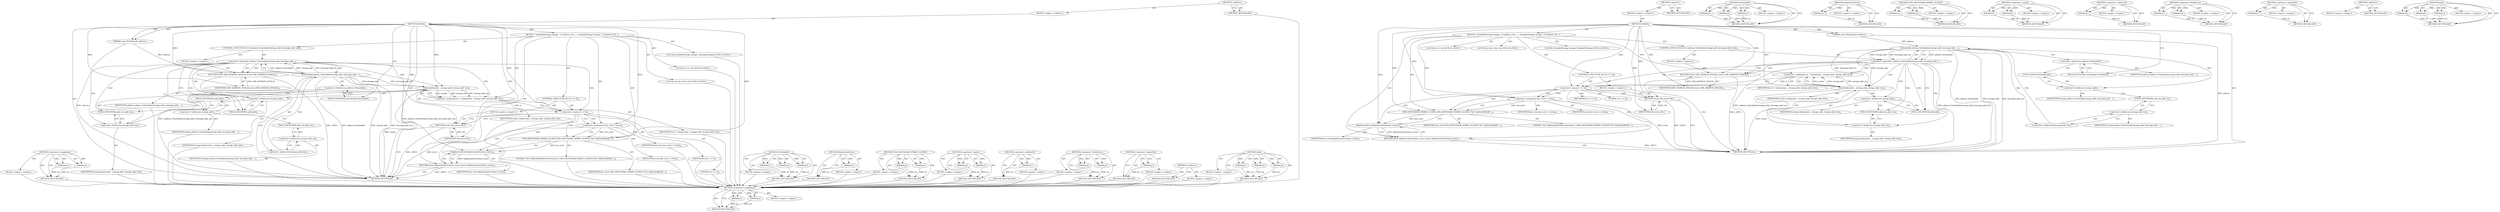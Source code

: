 digraph "bind" {
vulnerable_98 [label=<(METHOD,&lt;operator&gt;.assignment)>];
vulnerable_99 [label=<(PARAM,p1)>];
vulnerable_100 [label=<(PARAM,p2)>];
vulnerable_101 [label=<(BLOCK,&lt;empty&gt;,&lt;empty&gt;)>];
vulnerable_102 [label=<(METHOD_RETURN,ANY)>];
vulnerable_6 [label=<(METHOD,&lt;global&gt;)<SUB>1</SUB>>];
vulnerable_7 [label=<(BLOCK,&lt;empty&gt;,&lt;empty&gt;)<SUB>1</SUB>>];
vulnerable_8 [label=<(METHOD,DoBind)<SUB>1</SUB>>];
vulnerable_9 [label=<(PARAM,const IPEndPoint&amp; address)<SUB>1</SUB>>];
vulnerable_10 [label=<(BLOCK,{
  SockaddrStorage storage;
  if (!address.ToS...,{
  SockaddrStorage storage;
  if (!address.ToS...)<SUB>1</SUB>>];
vulnerable_11 [label="<(LOCAL,SockaddrStorage storage: SockaddrStorage)<SUB>2</SUB>>"];
vulnerable_12 [label=<(CONTROL_STRUCTURE,IF,if (!address.ToSockAddr(storage.addr, &amp;storage.addr_len)))<SUB>3</SUB>>];
vulnerable_13 [label=<(&lt;operator&gt;.logicalNot,!address.ToSockAddr(storage.addr, &amp;storage.addr...)<SUB>3</SUB>>];
vulnerable_14 [label=<(ToSockAddr,address.ToSockAddr(storage.addr, &amp;storage.addr_...)<SUB>3</SUB>>];
vulnerable_15 [label=<(&lt;operator&gt;.fieldAccess,address.ToSockAddr)<SUB>3</SUB>>];
vulnerable_16 [label=<(IDENTIFIER,address,address.ToSockAddr(storage.addr, &amp;storage.addr_...)<SUB>3</SUB>>];
vulnerable_17 [label=<(FIELD_IDENTIFIER,ToSockAddr,ToSockAddr)<SUB>3</SUB>>];
vulnerable_18 [label=<(&lt;operator&gt;.fieldAccess,storage.addr)<SUB>3</SUB>>];
vulnerable_19 [label=<(IDENTIFIER,storage,address.ToSockAddr(storage.addr, &amp;storage.addr_...)<SUB>3</SUB>>];
vulnerable_20 [label=<(FIELD_IDENTIFIER,addr,addr)<SUB>3</SUB>>];
vulnerable_21 [label=<(&lt;operator&gt;.addressOf,&amp;storage.addr_len)<SUB>3</SUB>>];
vulnerable_22 [label=<(&lt;operator&gt;.fieldAccess,storage.addr_len)<SUB>3</SUB>>];
vulnerable_23 [label=<(IDENTIFIER,storage,address.ToSockAddr(storage.addr, &amp;storage.addr_...)<SUB>3</SUB>>];
vulnerable_24 [label=<(FIELD_IDENTIFIER,addr_len,addr_len)<SUB>3</SUB>>];
vulnerable_25 [label=<(BLOCK,&lt;empty&gt;,&lt;empty&gt;)<SUB>4</SUB>>];
vulnerable_26 [label=<(RETURN,return ERR_ADDRESS_INVALID;,return ERR_ADDRESS_INVALID;)<SUB>4</SUB>>];
vulnerable_27 [label=<(IDENTIFIER,ERR_ADDRESS_INVALID,return ERR_ADDRESS_INVALID;)<SUB>4</SUB>>];
vulnerable_28 [label="<(LOCAL,int rv: int)<SUB>5</SUB>>"];
vulnerable_29 [label=<(&lt;operator&gt;.assignment,rv = bind(socket_, storage.addr, storage.addr_len))<SUB>5</SUB>>];
vulnerable_30 [label=<(IDENTIFIER,rv,rv = bind(socket_, storage.addr, storage.addr_len))<SUB>5</SUB>>];
vulnerable_31 [label=<(bind,bind(socket_, storage.addr, storage.addr_len))<SUB>5</SUB>>];
vulnerable_32 [label=<(IDENTIFIER,socket_,bind(socket_, storage.addr, storage.addr_len))<SUB>5</SUB>>];
vulnerable_33 [label=<(&lt;operator&gt;.fieldAccess,storage.addr)<SUB>5</SUB>>];
vulnerable_34 [label=<(IDENTIFIER,storage,bind(socket_, storage.addr, storage.addr_len))<SUB>5</SUB>>];
vulnerable_35 [label=<(FIELD_IDENTIFIER,addr,addr)<SUB>5</SUB>>];
vulnerable_36 [label=<(&lt;operator&gt;.fieldAccess,storage.addr_len)<SUB>5</SUB>>];
vulnerable_37 [label=<(IDENTIFIER,storage,bind(socket_, storage.addr, storage.addr_len))<SUB>5</SUB>>];
vulnerable_38 [label=<(FIELD_IDENTIFIER,addr_len,addr_len)<SUB>5</SUB>>];
vulnerable_39 [label=<(CONTROL_STRUCTURE,IF,if (rv == 0))<SUB>6</SUB>>];
vulnerable_40 [label=<(&lt;operator&gt;.equals,rv == 0)<SUB>6</SUB>>];
vulnerable_41 [label=<(IDENTIFIER,rv,rv == 0)<SUB>6</SUB>>];
vulnerable_42 [label=<(LITERAL,0,rv == 0)<SUB>6</SUB>>];
vulnerable_43 [label=<(BLOCK,&lt;empty&gt;,&lt;empty&gt;)<SUB>7</SUB>>];
vulnerable_44 [label=<(RETURN,return OK;,return OK;)<SUB>7</SUB>>];
vulnerable_45 [label=<(IDENTIFIER,OK,return OK;)<SUB>7</SUB>>];
vulnerable_46 [label="<(LOCAL,int last_error: int)<SUB>8</SUB>>"];
vulnerable_47 [label=<(&lt;operator&gt;.assignment,last_error = errno)<SUB>8</SUB>>];
vulnerable_48 [label=<(IDENTIFIER,last_error,last_error = errno)<SUB>8</SUB>>];
vulnerable_49 [label=<(IDENTIFIER,errno,last_error = errno)<SUB>8</SUB>>];
vulnerable_50 [label=<(UMA_HISTOGRAM_SPARSE_SLOWLY,UMA_HISTOGRAM_SPARSE_SLOWLY(&quot;Net.UdpSocketBindE...)<SUB>9</SUB>>];
vulnerable_51 [label=<(LITERAL,&quot;Net.UdpSocketBindErrorFromPosix&quot;,UMA_HISTOGRAM_SPARSE_SLOWLY(&quot;Net.UdpSocketBindE...)<SUB>9</SUB>>];
vulnerable_52 [label=<(IDENTIFIER,last_error,UMA_HISTOGRAM_SPARSE_SLOWLY(&quot;Net.UdpSocketBindE...)<SUB>9</SUB>>];
vulnerable_53 [label=<(RETURN,return MapSystemError(last_error);,return MapSystemError(last_error);)<SUB>10</SUB>>];
vulnerable_54 [label=<(MapSystemError,MapSystemError(last_error))<SUB>10</SUB>>];
vulnerable_55 [label=<(IDENTIFIER,last_error,MapSystemError(last_error))<SUB>10</SUB>>];
vulnerable_56 [label=<(METHOD_RETURN,int)<SUB>1</SUB>>];
vulnerable_58 [label=<(METHOD_RETURN,ANY)<SUB>1</SUB>>];
vulnerable_83 [label=<(METHOD,ToSockAddr)>];
vulnerable_84 [label=<(PARAM,p1)>];
vulnerable_85 [label=<(PARAM,p2)>];
vulnerable_86 [label=<(PARAM,p3)>];
vulnerable_87 [label=<(BLOCK,&lt;empty&gt;,&lt;empty&gt;)>];
vulnerable_88 [label=<(METHOD_RETURN,ANY)>];
vulnerable_119 [label=<(METHOD,MapSystemError)>];
vulnerable_120 [label=<(PARAM,p1)>];
vulnerable_121 [label=<(BLOCK,&lt;empty&gt;,&lt;empty&gt;)>];
vulnerable_122 [label=<(METHOD_RETURN,ANY)>];
vulnerable_114 [label=<(METHOD,UMA_HISTOGRAM_SPARSE_SLOWLY)>];
vulnerable_115 [label=<(PARAM,p1)>];
vulnerable_116 [label=<(PARAM,p2)>];
vulnerable_117 [label=<(BLOCK,&lt;empty&gt;,&lt;empty&gt;)>];
vulnerable_118 [label=<(METHOD_RETURN,ANY)>];
vulnerable_109 [label=<(METHOD,&lt;operator&gt;.equals)>];
vulnerable_110 [label=<(PARAM,p1)>];
vulnerable_111 [label=<(PARAM,p2)>];
vulnerable_112 [label=<(BLOCK,&lt;empty&gt;,&lt;empty&gt;)>];
vulnerable_113 [label=<(METHOD_RETURN,ANY)>];
vulnerable_94 [label=<(METHOD,&lt;operator&gt;.addressOf)>];
vulnerable_95 [label=<(PARAM,p1)>];
vulnerable_96 [label=<(BLOCK,&lt;empty&gt;,&lt;empty&gt;)>];
vulnerable_97 [label=<(METHOD_RETURN,ANY)>];
vulnerable_89 [label=<(METHOD,&lt;operator&gt;.fieldAccess)>];
vulnerable_90 [label=<(PARAM,p1)>];
vulnerable_91 [label=<(PARAM,p2)>];
vulnerable_92 [label=<(BLOCK,&lt;empty&gt;,&lt;empty&gt;)>];
vulnerable_93 [label=<(METHOD_RETURN,ANY)>];
vulnerable_79 [label=<(METHOD,&lt;operator&gt;.logicalNot)>];
vulnerable_80 [label=<(PARAM,p1)>];
vulnerable_81 [label=<(BLOCK,&lt;empty&gt;,&lt;empty&gt;)>];
vulnerable_82 [label=<(METHOD_RETURN,ANY)>];
vulnerable_73 [label=<(METHOD,&lt;global&gt;)<SUB>1</SUB>>];
vulnerable_74 [label=<(BLOCK,&lt;empty&gt;,&lt;empty&gt;)>];
vulnerable_75 [label=<(METHOD_RETURN,ANY)>];
vulnerable_103 [label=<(METHOD,bind)>];
vulnerable_104 [label=<(PARAM,p1)>];
vulnerable_105 [label=<(PARAM,p2)>];
vulnerable_106 [label=<(PARAM,p3)>];
vulnerable_107 [label=<(BLOCK,&lt;empty&gt;,&lt;empty&gt;)>];
vulnerable_108 [label=<(METHOD_RETURN,ANY)>];
fixed_98 [label=<(METHOD,&lt;operator&gt;.assignment)>];
fixed_99 [label=<(PARAM,p1)>];
fixed_100 [label=<(PARAM,p2)>];
fixed_101 [label=<(BLOCK,&lt;empty&gt;,&lt;empty&gt;)>];
fixed_102 [label=<(METHOD_RETURN,ANY)>];
fixed_6 [label=<(METHOD,&lt;global&gt;)<SUB>1</SUB>>];
fixed_7 [label=<(BLOCK,&lt;empty&gt;,&lt;empty&gt;)<SUB>1</SUB>>];
fixed_8 [label=<(METHOD,DoBind)<SUB>1</SUB>>];
fixed_9 [label=<(PARAM,const IPEndPoint&amp; address)<SUB>1</SUB>>];
fixed_10 [label=<(BLOCK,{
  SockaddrStorage storage;
  if (!address.ToS...,{
  SockaddrStorage storage;
  if (!address.ToS...)<SUB>1</SUB>>];
fixed_11 [label="<(LOCAL,SockaddrStorage storage: SockaddrStorage)<SUB>2</SUB>>"];
fixed_12 [label=<(CONTROL_STRUCTURE,IF,if (!address.ToSockAddr(storage.addr, &amp;storage.addr_len)))<SUB>3</SUB>>];
fixed_13 [label=<(&lt;operator&gt;.logicalNot,!address.ToSockAddr(storage.addr, &amp;storage.addr...)<SUB>3</SUB>>];
fixed_14 [label=<(ToSockAddr,address.ToSockAddr(storage.addr, &amp;storage.addr_...)<SUB>3</SUB>>];
fixed_15 [label=<(&lt;operator&gt;.fieldAccess,address.ToSockAddr)<SUB>3</SUB>>];
fixed_16 [label=<(IDENTIFIER,address,address.ToSockAddr(storage.addr, &amp;storage.addr_...)<SUB>3</SUB>>];
fixed_17 [label=<(FIELD_IDENTIFIER,ToSockAddr,ToSockAddr)<SUB>3</SUB>>];
fixed_18 [label=<(&lt;operator&gt;.fieldAccess,storage.addr)<SUB>3</SUB>>];
fixed_19 [label=<(IDENTIFIER,storage,address.ToSockAddr(storage.addr, &amp;storage.addr_...)<SUB>3</SUB>>];
fixed_20 [label=<(FIELD_IDENTIFIER,addr,addr)<SUB>3</SUB>>];
fixed_21 [label=<(&lt;operator&gt;.addressOf,&amp;storage.addr_len)<SUB>3</SUB>>];
fixed_22 [label=<(&lt;operator&gt;.fieldAccess,storage.addr_len)<SUB>3</SUB>>];
fixed_23 [label=<(IDENTIFIER,storage,address.ToSockAddr(storage.addr, &amp;storage.addr_...)<SUB>3</SUB>>];
fixed_24 [label=<(FIELD_IDENTIFIER,addr_len,addr_len)<SUB>3</SUB>>];
fixed_25 [label=<(BLOCK,&lt;empty&gt;,&lt;empty&gt;)<SUB>4</SUB>>];
fixed_26 [label=<(RETURN,return ERR_ADDRESS_INVALID;,return ERR_ADDRESS_INVALID;)<SUB>4</SUB>>];
fixed_27 [label=<(IDENTIFIER,ERR_ADDRESS_INVALID,return ERR_ADDRESS_INVALID;)<SUB>4</SUB>>];
fixed_28 [label="<(LOCAL,int rv: int)<SUB>5</SUB>>"];
fixed_29 [label=<(&lt;operator&gt;.assignment,rv = bind(socket_, storage.addr, storage.addr_len))<SUB>5</SUB>>];
fixed_30 [label=<(IDENTIFIER,rv,rv = bind(socket_, storage.addr, storage.addr_len))<SUB>5</SUB>>];
fixed_31 [label=<(bind,bind(socket_, storage.addr, storage.addr_len))<SUB>5</SUB>>];
fixed_32 [label=<(IDENTIFIER,socket_,bind(socket_, storage.addr, storage.addr_len))<SUB>5</SUB>>];
fixed_33 [label=<(&lt;operator&gt;.fieldAccess,storage.addr)<SUB>5</SUB>>];
fixed_34 [label=<(IDENTIFIER,storage,bind(socket_, storage.addr, storage.addr_len))<SUB>5</SUB>>];
fixed_35 [label=<(FIELD_IDENTIFIER,addr,addr)<SUB>5</SUB>>];
fixed_36 [label=<(&lt;operator&gt;.fieldAccess,storage.addr_len)<SUB>5</SUB>>];
fixed_37 [label=<(IDENTIFIER,storage,bind(socket_, storage.addr, storage.addr_len))<SUB>5</SUB>>];
fixed_38 [label=<(FIELD_IDENTIFIER,addr_len,addr_len)<SUB>5</SUB>>];
fixed_39 [label=<(CONTROL_STRUCTURE,IF,if (rv == 0))<SUB>6</SUB>>];
fixed_40 [label=<(&lt;operator&gt;.equals,rv == 0)<SUB>6</SUB>>];
fixed_41 [label=<(IDENTIFIER,rv,rv == 0)<SUB>6</SUB>>];
fixed_42 [label=<(LITERAL,0,rv == 0)<SUB>6</SUB>>];
fixed_43 [label=<(BLOCK,&lt;empty&gt;,&lt;empty&gt;)<SUB>7</SUB>>];
fixed_44 [label=<(RETURN,return OK;,return OK;)<SUB>7</SUB>>];
fixed_45 [label=<(IDENTIFIER,OK,return OK;)<SUB>7</SUB>>];
fixed_46 [label="<(LOCAL,int last_error: int)<SUB>8</SUB>>"];
fixed_47 [label=<(&lt;operator&gt;.assignment,last_error = errno)<SUB>8</SUB>>];
fixed_48 [label=<(IDENTIFIER,last_error,last_error = errno)<SUB>8</SUB>>];
fixed_49 [label=<(IDENTIFIER,errno,last_error = errno)<SUB>8</SUB>>];
fixed_50 [label=<(UMA_HISTOGRAM_SPARSE_SLOWLY,UMA_HISTOGRAM_SPARSE_SLOWLY(&quot;Net.UdpSocketBindE...)<SUB>9</SUB>>];
fixed_51 [label=<(LITERAL,&quot;Net.UdpSocketBindErrorFromPosix&quot;,UMA_HISTOGRAM_SPARSE_SLOWLY(&quot;Net.UdpSocketBindE...)<SUB>9</SUB>>];
fixed_52 [label=<(IDENTIFIER,last_error,UMA_HISTOGRAM_SPARSE_SLOWLY(&quot;Net.UdpSocketBindE...)<SUB>9</SUB>>];
fixed_53 [label=<(RETURN,return MapSystemError(last_error);,return MapSystemError(last_error);)<SUB>17</SUB>>];
fixed_54 [label=<(MapSystemError,MapSystemError(last_error))<SUB>17</SUB>>];
fixed_55 [label=<(IDENTIFIER,last_error,MapSystemError(last_error))<SUB>17</SUB>>];
fixed_56 [label=<(METHOD_RETURN,int)<SUB>1</SUB>>];
fixed_58 [label=<(METHOD_RETURN,ANY)<SUB>1</SUB>>];
fixed_83 [label=<(METHOD,ToSockAddr)>];
fixed_84 [label=<(PARAM,p1)>];
fixed_85 [label=<(PARAM,p2)>];
fixed_86 [label=<(PARAM,p3)>];
fixed_87 [label=<(BLOCK,&lt;empty&gt;,&lt;empty&gt;)>];
fixed_88 [label=<(METHOD_RETURN,ANY)>];
fixed_119 [label=<(METHOD,MapSystemError)>];
fixed_120 [label=<(PARAM,p1)>];
fixed_121 [label=<(BLOCK,&lt;empty&gt;,&lt;empty&gt;)>];
fixed_122 [label=<(METHOD_RETURN,ANY)>];
fixed_114 [label=<(METHOD,UMA_HISTOGRAM_SPARSE_SLOWLY)>];
fixed_115 [label=<(PARAM,p1)>];
fixed_116 [label=<(PARAM,p2)>];
fixed_117 [label=<(BLOCK,&lt;empty&gt;,&lt;empty&gt;)>];
fixed_118 [label=<(METHOD_RETURN,ANY)>];
fixed_109 [label=<(METHOD,&lt;operator&gt;.equals)>];
fixed_110 [label=<(PARAM,p1)>];
fixed_111 [label=<(PARAM,p2)>];
fixed_112 [label=<(BLOCK,&lt;empty&gt;,&lt;empty&gt;)>];
fixed_113 [label=<(METHOD_RETURN,ANY)>];
fixed_94 [label=<(METHOD,&lt;operator&gt;.addressOf)>];
fixed_95 [label=<(PARAM,p1)>];
fixed_96 [label=<(BLOCK,&lt;empty&gt;,&lt;empty&gt;)>];
fixed_97 [label=<(METHOD_RETURN,ANY)>];
fixed_89 [label=<(METHOD,&lt;operator&gt;.fieldAccess)>];
fixed_90 [label=<(PARAM,p1)>];
fixed_91 [label=<(PARAM,p2)>];
fixed_92 [label=<(BLOCK,&lt;empty&gt;,&lt;empty&gt;)>];
fixed_93 [label=<(METHOD_RETURN,ANY)>];
fixed_79 [label=<(METHOD,&lt;operator&gt;.logicalNot)>];
fixed_80 [label=<(PARAM,p1)>];
fixed_81 [label=<(BLOCK,&lt;empty&gt;,&lt;empty&gt;)>];
fixed_82 [label=<(METHOD_RETURN,ANY)>];
fixed_73 [label=<(METHOD,&lt;global&gt;)<SUB>1</SUB>>];
fixed_74 [label=<(BLOCK,&lt;empty&gt;,&lt;empty&gt;)>];
fixed_75 [label=<(METHOD_RETURN,ANY)>];
fixed_103 [label=<(METHOD,bind)>];
fixed_104 [label=<(PARAM,p1)>];
fixed_105 [label=<(PARAM,p2)>];
fixed_106 [label=<(PARAM,p3)>];
fixed_107 [label=<(BLOCK,&lt;empty&gt;,&lt;empty&gt;)>];
fixed_108 [label=<(METHOD_RETURN,ANY)>];
vulnerable_98 -> vulnerable_99  [key=0, label="AST: "];
vulnerable_98 -> vulnerable_99  [key=1, label="DDG: "];
vulnerable_98 -> vulnerable_101  [key=0, label="AST: "];
vulnerable_98 -> vulnerable_100  [key=0, label="AST: "];
vulnerable_98 -> vulnerable_100  [key=1, label="DDG: "];
vulnerable_98 -> vulnerable_102  [key=0, label="AST: "];
vulnerable_98 -> vulnerable_102  [key=1, label="CFG: "];
vulnerable_99 -> vulnerable_102  [key=0, label="DDG: p1"];
vulnerable_100 -> vulnerable_102  [key=0, label="DDG: p2"];
vulnerable_101 -> fixed_98  [key=0];
vulnerable_102 -> fixed_98  [key=0];
vulnerable_6 -> vulnerable_7  [key=0, label="AST: "];
vulnerable_6 -> vulnerable_58  [key=0, label="AST: "];
vulnerable_6 -> vulnerable_58  [key=1, label="CFG: "];
vulnerable_7 -> vulnerable_8  [key=0, label="AST: "];
vulnerable_8 -> vulnerable_9  [key=0, label="AST: "];
vulnerable_8 -> vulnerable_9  [key=1, label="DDG: "];
vulnerable_8 -> vulnerable_10  [key=0, label="AST: "];
vulnerable_8 -> vulnerable_56  [key=0, label="AST: "];
vulnerable_8 -> vulnerable_17  [key=0, label="CFG: "];
vulnerable_8 -> vulnerable_47  [key=0, label="DDG: "];
vulnerable_8 -> vulnerable_50  [key=0, label="DDG: "];
vulnerable_8 -> vulnerable_26  [key=0, label="DDG: "];
vulnerable_8 -> vulnerable_31  [key=0, label="DDG: "];
vulnerable_8 -> vulnerable_40  [key=0, label="DDG: "];
vulnerable_8 -> vulnerable_44  [key=0, label="DDG: "];
vulnerable_8 -> vulnerable_54  [key=0, label="DDG: "];
vulnerable_8 -> vulnerable_27  [key=0, label="DDG: "];
vulnerable_8 -> vulnerable_45  [key=0, label="DDG: "];
vulnerable_9 -> vulnerable_56  [key=0, label="DDG: address"];
vulnerable_9 -> vulnerable_14  [key=0, label="DDG: address"];
vulnerable_10 -> vulnerable_11  [key=0, label="AST: "];
vulnerable_10 -> vulnerable_12  [key=0, label="AST: "];
vulnerable_10 -> vulnerable_28  [key=0, label="AST: "];
vulnerable_10 -> vulnerable_29  [key=0, label="AST: "];
vulnerable_10 -> vulnerable_39  [key=0, label="AST: "];
vulnerable_10 -> vulnerable_46  [key=0, label="AST: "];
vulnerable_10 -> vulnerable_47  [key=0, label="AST: "];
vulnerable_10 -> vulnerable_50  [key=0, label="AST: "];
vulnerable_10 -> vulnerable_53  [key=0, label="AST: "];
vulnerable_11 -> fixed_98  [key=0];
vulnerable_12 -> vulnerable_13  [key=0, label="AST: "];
vulnerable_12 -> vulnerable_25  [key=0, label="AST: "];
vulnerable_13 -> vulnerable_14  [key=0, label="AST: "];
vulnerable_13 -> vulnerable_26  [key=0, label="CFG: "];
vulnerable_13 -> vulnerable_26  [key=1, label="CDG: "];
vulnerable_13 -> vulnerable_35  [key=0, label="CFG: "];
vulnerable_13 -> vulnerable_35  [key=1, label="CDG: "];
vulnerable_13 -> vulnerable_56  [key=0, label="DDG: address.ToSockAddr(storage.addr, &amp;storage.addr_len)"];
vulnerable_13 -> vulnerable_56  [key=1, label="DDG: !address.ToSockAddr(storage.addr, &amp;storage.addr_len)"];
vulnerable_13 -> vulnerable_33  [key=0, label="CDG: "];
vulnerable_13 -> vulnerable_36  [key=0, label="CDG: "];
vulnerable_13 -> vulnerable_38  [key=0, label="CDG: "];
vulnerable_13 -> vulnerable_40  [key=0, label="CDG: "];
vulnerable_13 -> vulnerable_29  [key=0, label="CDG: "];
vulnerable_13 -> vulnerable_31  [key=0, label="CDG: "];
vulnerable_14 -> vulnerable_15  [key=0, label="AST: "];
vulnerable_14 -> vulnerable_18  [key=0, label="AST: "];
vulnerable_14 -> vulnerable_21  [key=0, label="AST: "];
vulnerable_14 -> vulnerable_13  [key=0, label="CFG: "];
vulnerable_14 -> vulnerable_13  [key=1, label="DDG: address.ToSockAddr"];
vulnerable_14 -> vulnerable_13  [key=2, label="DDG: storage.addr"];
vulnerable_14 -> vulnerable_13  [key=3, label="DDG: &amp;storage.addr_len"];
vulnerable_14 -> vulnerable_56  [key=0, label="DDG: address.ToSockAddr"];
vulnerable_14 -> vulnerable_56  [key=1, label="DDG: storage.addr"];
vulnerable_14 -> vulnerable_56  [key=2, label="DDG: &amp;storage.addr_len"];
vulnerable_14 -> vulnerable_31  [key=0, label="DDG: storage.addr"];
vulnerable_14 -> vulnerable_31  [key=1, label="DDG: &amp;storage.addr_len"];
vulnerable_15 -> vulnerable_16  [key=0, label="AST: "];
vulnerable_15 -> vulnerable_17  [key=0, label="AST: "];
vulnerable_15 -> vulnerable_20  [key=0, label="CFG: "];
vulnerable_16 -> fixed_98  [key=0];
vulnerable_17 -> vulnerable_15  [key=0, label="CFG: "];
vulnerable_18 -> vulnerable_19  [key=0, label="AST: "];
vulnerable_18 -> vulnerable_20  [key=0, label="AST: "];
vulnerable_18 -> vulnerable_24  [key=0, label="CFG: "];
vulnerable_19 -> fixed_98  [key=0];
vulnerable_20 -> vulnerable_18  [key=0, label="CFG: "];
vulnerable_21 -> vulnerable_22  [key=0, label="AST: "];
vulnerable_21 -> vulnerable_14  [key=0, label="CFG: "];
vulnerable_22 -> vulnerable_23  [key=0, label="AST: "];
vulnerable_22 -> vulnerable_24  [key=0, label="AST: "];
vulnerable_22 -> vulnerable_21  [key=0, label="CFG: "];
vulnerable_23 -> fixed_98  [key=0];
vulnerable_24 -> vulnerable_22  [key=0, label="CFG: "];
vulnerable_25 -> vulnerable_26  [key=0, label="AST: "];
vulnerable_26 -> vulnerable_27  [key=0, label="AST: "];
vulnerable_26 -> vulnerable_56  [key=0, label="CFG: "];
vulnerable_26 -> vulnerable_56  [key=1, label="DDG: &lt;RET&gt;"];
vulnerable_27 -> vulnerable_26  [key=0, label="DDG: ERR_ADDRESS_INVALID"];
vulnerable_28 -> fixed_98  [key=0];
vulnerable_29 -> vulnerable_30  [key=0, label="AST: "];
vulnerable_29 -> vulnerable_31  [key=0, label="AST: "];
vulnerable_29 -> vulnerable_40  [key=0, label="CFG: "];
vulnerable_29 -> vulnerable_40  [key=1, label="DDG: rv"];
vulnerable_30 -> fixed_98  [key=0];
vulnerable_31 -> vulnerable_32  [key=0, label="AST: "];
vulnerable_31 -> vulnerable_33  [key=0, label="AST: "];
vulnerable_31 -> vulnerable_36  [key=0, label="AST: "];
vulnerable_31 -> vulnerable_29  [key=0, label="CFG: "];
vulnerable_31 -> vulnerable_29  [key=1, label="DDG: socket_"];
vulnerable_31 -> vulnerable_29  [key=2, label="DDG: storage.addr"];
vulnerable_31 -> vulnerable_29  [key=3, label="DDG: storage.addr_len"];
vulnerable_31 -> vulnerable_56  [key=0, label="DDG: socket_"];
vulnerable_32 -> fixed_98  [key=0];
vulnerable_33 -> vulnerable_34  [key=0, label="AST: "];
vulnerable_33 -> vulnerable_35  [key=0, label="AST: "];
vulnerable_33 -> vulnerable_38  [key=0, label="CFG: "];
vulnerable_34 -> fixed_98  [key=0];
vulnerable_35 -> vulnerable_33  [key=0, label="CFG: "];
vulnerable_36 -> vulnerable_37  [key=0, label="AST: "];
vulnerable_36 -> vulnerable_38  [key=0, label="AST: "];
vulnerable_36 -> vulnerable_31  [key=0, label="CFG: "];
vulnerable_37 -> fixed_98  [key=0];
vulnerable_38 -> vulnerable_36  [key=0, label="CFG: "];
vulnerable_39 -> vulnerable_40  [key=0, label="AST: "];
vulnerable_39 -> vulnerable_43  [key=0, label="AST: "];
vulnerable_40 -> vulnerable_41  [key=0, label="AST: "];
vulnerable_40 -> vulnerable_42  [key=0, label="AST: "];
vulnerable_40 -> vulnerable_44  [key=0, label="CFG: "];
vulnerable_40 -> vulnerable_44  [key=1, label="CDG: "];
vulnerable_40 -> vulnerable_47  [key=0, label="CFG: "];
vulnerable_40 -> vulnerable_47  [key=1, label="CDG: "];
vulnerable_40 -> vulnerable_53  [key=0, label="CDG: "];
vulnerable_40 -> vulnerable_50  [key=0, label="CDG: "];
vulnerable_40 -> vulnerable_54  [key=0, label="CDG: "];
vulnerable_41 -> fixed_98  [key=0];
vulnerable_42 -> fixed_98  [key=0];
vulnerable_43 -> vulnerable_44  [key=0, label="AST: "];
vulnerable_44 -> vulnerable_45  [key=0, label="AST: "];
vulnerable_44 -> vulnerable_56  [key=0, label="CFG: "];
vulnerable_44 -> vulnerable_56  [key=1, label="DDG: &lt;RET&gt;"];
vulnerable_45 -> vulnerable_44  [key=0, label="DDG: OK"];
vulnerable_46 -> fixed_98  [key=0];
vulnerable_47 -> vulnerable_48  [key=0, label="AST: "];
vulnerable_47 -> vulnerable_49  [key=0, label="AST: "];
vulnerable_47 -> vulnerable_50  [key=0, label="CFG: "];
vulnerable_47 -> vulnerable_50  [key=1, label="DDG: last_error"];
vulnerable_47 -> vulnerable_56  [key=0, label="DDG: errno"];
vulnerable_48 -> fixed_98  [key=0];
vulnerable_49 -> fixed_98  [key=0];
vulnerable_50 -> vulnerable_51  [key=0, label="AST: "];
vulnerable_50 -> vulnerable_52  [key=0, label="AST: "];
vulnerable_50 -> vulnerable_54  [key=0, label="CFG: "];
vulnerable_50 -> vulnerable_54  [key=1, label="DDG: last_error"];
vulnerable_51 -> fixed_98  [key=0];
vulnerable_52 -> fixed_98  [key=0];
vulnerable_53 -> vulnerable_54  [key=0, label="AST: "];
vulnerable_53 -> vulnerable_56  [key=0, label="CFG: "];
vulnerable_53 -> vulnerable_56  [key=1, label="DDG: &lt;RET&gt;"];
vulnerable_54 -> vulnerable_55  [key=0, label="AST: "];
vulnerable_54 -> vulnerable_53  [key=0, label="CFG: "];
vulnerable_54 -> vulnerable_53  [key=1, label="DDG: MapSystemError(last_error)"];
vulnerable_55 -> fixed_98  [key=0];
vulnerable_56 -> fixed_98  [key=0];
vulnerable_58 -> fixed_98  [key=0];
vulnerable_83 -> vulnerable_84  [key=0, label="AST: "];
vulnerable_83 -> vulnerable_84  [key=1, label="DDG: "];
vulnerable_83 -> vulnerable_87  [key=0, label="AST: "];
vulnerable_83 -> vulnerable_85  [key=0, label="AST: "];
vulnerable_83 -> vulnerable_85  [key=1, label="DDG: "];
vulnerable_83 -> vulnerable_88  [key=0, label="AST: "];
vulnerable_83 -> vulnerable_88  [key=1, label="CFG: "];
vulnerable_83 -> vulnerable_86  [key=0, label="AST: "];
vulnerable_83 -> vulnerable_86  [key=1, label="DDG: "];
vulnerable_84 -> vulnerable_88  [key=0, label="DDG: p1"];
vulnerable_85 -> vulnerable_88  [key=0, label="DDG: p2"];
vulnerable_86 -> vulnerable_88  [key=0, label="DDG: p3"];
vulnerable_87 -> fixed_98  [key=0];
vulnerable_88 -> fixed_98  [key=0];
vulnerable_119 -> vulnerable_120  [key=0, label="AST: "];
vulnerable_119 -> vulnerable_120  [key=1, label="DDG: "];
vulnerable_119 -> vulnerable_121  [key=0, label="AST: "];
vulnerable_119 -> vulnerable_122  [key=0, label="AST: "];
vulnerable_119 -> vulnerable_122  [key=1, label="CFG: "];
vulnerable_120 -> vulnerable_122  [key=0, label="DDG: p1"];
vulnerable_121 -> fixed_98  [key=0];
vulnerable_122 -> fixed_98  [key=0];
vulnerable_114 -> vulnerable_115  [key=0, label="AST: "];
vulnerable_114 -> vulnerable_115  [key=1, label="DDG: "];
vulnerable_114 -> vulnerable_117  [key=0, label="AST: "];
vulnerable_114 -> vulnerable_116  [key=0, label="AST: "];
vulnerable_114 -> vulnerable_116  [key=1, label="DDG: "];
vulnerable_114 -> vulnerable_118  [key=0, label="AST: "];
vulnerable_114 -> vulnerable_118  [key=1, label="CFG: "];
vulnerable_115 -> vulnerable_118  [key=0, label="DDG: p1"];
vulnerable_116 -> vulnerable_118  [key=0, label="DDG: p2"];
vulnerable_117 -> fixed_98  [key=0];
vulnerable_118 -> fixed_98  [key=0];
vulnerable_109 -> vulnerable_110  [key=0, label="AST: "];
vulnerable_109 -> vulnerable_110  [key=1, label="DDG: "];
vulnerable_109 -> vulnerable_112  [key=0, label="AST: "];
vulnerable_109 -> vulnerable_111  [key=0, label="AST: "];
vulnerable_109 -> vulnerable_111  [key=1, label="DDG: "];
vulnerable_109 -> vulnerable_113  [key=0, label="AST: "];
vulnerable_109 -> vulnerable_113  [key=1, label="CFG: "];
vulnerable_110 -> vulnerable_113  [key=0, label="DDG: p1"];
vulnerable_111 -> vulnerable_113  [key=0, label="DDG: p2"];
vulnerable_112 -> fixed_98  [key=0];
vulnerable_113 -> fixed_98  [key=0];
vulnerable_94 -> vulnerable_95  [key=0, label="AST: "];
vulnerable_94 -> vulnerable_95  [key=1, label="DDG: "];
vulnerable_94 -> vulnerable_96  [key=0, label="AST: "];
vulnerable_94 -> vulnerable_97  [key=0, label="AST: "];
vulnerable_94 -> vulnerable_97  [key=1, label="CFG: "];
vulnerable_95 -> vulnerable_97  [key=0, label="DDG: p1"];
vulnerable_96 -> fixed_98  [key=0];
vulnerable_97 -> fixed_98  [key=0];
vulnerable_89 -> vulnerable_90  [key=0, label="AST: "];
vulnerable_89 -> vulnerable_90  [key=1, label="DDG: "];
vulnerable_89 -> vulnerable_92  [key=0, label="AST: "];
vulnerable_89 -> vulnerable_91  [key=0, label="AST: "];
vulnerable_89 -> vulnerable_91  [key=1, label="DDG: "];
vulnerable_89 -> vulnerable_93  [key=0, label="AST: "];
vulnerable_89 -> vulnerable_93  [key=1, label="CFG: "];
vulnerable_90 -> vulnerable_93  [key=0, label="DDG: p1"];
vulnerable_91 -> vulnerable_93  [key=0, label="DDG: p2"];
vulnerable_92 -> fixed_98  [key=0];
vulnerable_93 -> fixed_98  [key=0];
vulnerable_79 -> vulnerable_80  [key=0, label="AST: "];
vulnerable_79 -> vulnerable_80  [key=1, label="DDG: "];
vulnerable_79 -> vulnerable_81  [key=0, label="AST: "];
vulnerable_79 -> vulnerable_82  [key=0, label="AST: "];
vulnerable_79 -> vulnerable_82  [key=1, label="CFG: "];
vulnerable_80 -> vulnerable_82  [key=0, label="DDG: p1"];
vulnerable_81 -> fixed_98  [key=0];
vulnerable_82 -> fixed_98  [key=0];
vulnerable_73 -> vulnerable_74  [key=0, label="AST: "];
vulnerable_73 -> vulnerable_75  [key=0, label="AST: "];
vulnerable_73 -> vulnerable_75  [key=1, label="CFG: "];
vulnerable_74 -> fixed_98  [key=0];
vulnerable_75 -> fixed_98  [key=0];
vulnerable_103 -> vulnerable_104  [key=0, label="AST: "];
vulnerable_103 -> vulnerable_104  [key=1, label="DDG: "];
vulnerable_103 -> vulnerable_107  [key=0, label="AST: "];
vulnerable_103 -> vulnerable_105  [key=0, label="AST: "];
vulnerable_103 -> vulnerable_105  [key=1, label="DDG: "];
vulnerable_103 -> vulnerable_108  [key=0, label="AST: "];
vulnerable_103 -> vulnerable_108  [key=1, label="CFG: "];
vulnerable_103 -> vulnerable_106  [key=0, label="AST: "];
vulnerable_103 -> vulnerable_106  [key=1, label="DDG: "];
vulnerable_104 -> vulnerable_108  [key=0, label="DDG: p1"];
vulnerable_105 -> vulnerable_108  [key=0, label="DDG: p2"];
vulnerable_106 -> vulnerable_108  [key=0, label="DDG: p3"];
vulnerable_107 -> fixed_98  [key=0];
vulnerable_108 -> fixed_98  [key=0];
fixed_98 -> fixed_99  [key=0, label="AST: "];
fixed_98 -> fixed_99  [key=1, label="DDG: "];
fixed_98 -> fixed_101  [key=0, label="AST: "];
fixed_98 -> fixed_100  [key=0, label="AST: "];
fixed_98 -> fixed_100  [key=1, label="DDG: "];
fixed_98 -> fixed_102  [key=0, label="AST: "];
fixed_98 -> fixed_102  [key=1, label="CFG: "];
fixed_99 -> fixed_102  [key=0, label="DDG: p1"];
fixed_100 -> fixed_102  [key=0, label="DDG: p2"];
fixed_6 -> fixed_7  [key=0, label="AST: "];
fixed_6 -> fixed_58  [key=0, label="AST: "];
fixed_6 -> fixed_58  [key=1, label="CFG: "];
fixed_7 -> fixed_8  [key=0, label="AST: "];
fixed_8 -> fixed_9  [key=0, label="AST: "];
fixed_8 -> fixed_9  [key=1, label="DDG: "];
fixed_8 -> fixed_10  [key=0, label="AST: "];
fixed_8 -> fixed_56  [key=0, label="AST: "];
fixed_8 -> fixed_17  [key=0, label="CFG: "];
fixed_8 -> fixed_47  [key=0, label="DDG: "];
fixed_8 -> fixed_50  [key=0, label="DDG: "];
fixed_8 -> fixed_26  [key=0, label="DDG: "];
fixed_8 -> fixed_31  [key=0, label="DDG: "];
fixed_8 -> fixed_40  [key=0, label="DDG: "];
fixed_8 -> fixed_44  [key=0, label="DDG: "];
fixed_8 -> fixed_54  [key=0, label="DDG: "];
fixed_8 -> fixed_27  [key=0, label="DDG: "];
fixed_8 -> fixed_45  [key=0, label="DDG: "];
fixed_9 -> fixed_56  [key=0, label="DDG: address"];
fixed_9 -> fixed_14  [key=0, label="DDG: address"];
fixed_10 -> fixed_11  [key=0, label="AST: "];
fixed_10 -> fixed_12  [key=0, label="AST: "];
fixed_10 -> fixed_28  [key=0, label="AST: "];
fixed_10 -> fixed_29  [key=0, label="AST: "];
fixed_10 -> fixed_39  [key=0, label="AST: "];
fixed_10 -> fixed_46  [key=0, label="AST: "];
fixed_10 -> fixed_47  [key=0, label="AST: "];
fixed_10 -> fixed_50  [key=0, label="AST: "];
fixed_10 -> fixed_53  [key=0, label="AST: "];
fixed_12 -> fixed_13  [key=0, label="AST: "];
fixed_12 -> fixed_25  [key=0, label="AST: "];
fixed_13 -> fixed_14  [key=0, label="AST: "];
fixed_13 -> fixed_26  [key=0, label="CFG: "];
fixed_13 -> fixed_26  [key=1, label="CDG: "];
fixed_13 -> fixed_35  [key=0, label="CFG: "];
fixed_13 -> fixed_35  [key=1, label="CDG: "];
fixed_13 -> fixed_56  [key=0, label="DDG: address.ToSockAddr(storage.addr, &amp;storage.addr_len)"];
fixed_13 -> fixed_56  [key=1, label="DDG: !address.ToSockAddr(storage.addr, &amp;storage.addr_len)"];
fixed_13 -> fixed_33  [key=0, label="CDG: "];
fixed_13 -> fixed_36  [key=0, label="CDG: "];
fixed_13 -> fixed_38  [key=0, label="CDG: "];
fixed_13 -> fixed_40  [key=0, label="CDG: "];
fixed_13 -> fixed_29  [key=0, label="CDG: "];
fixed_13 -> fixed_31  [key=0, label="CDG: "];
fixed_14 -> fixed_15  [key=0, label="AST: "];
fixed_14 -> fixed_18  [key=0, label="AST: "];
fixed_14 -> fixed_21  [key=0, label="AST: "];
fixed_14 -> fixed_13  [key=0, label="CFG: "];
fixed_14 -> fixed_13  [key=1, label="DDG: address.ToSockAddr"];
fixed_14 -> fixed_13  [key=2, label="DDG: storage.addr"];
fixed_14 -> fixed_13  [key=3, label="DDG: &amp;storage.addr_len"];
fixed_14 -> fixed_56  [key=0, label="DDG: address.ToSockAddr"];
fixed_14 -> fixed_56  [key=1, label="DDG: storage.addr"];
fixed_14 -> fixed_56  [key=2, label="DDG: &amp;storage.addr_len"];
fixed_14 -> fixed_31  [key=0, label="DDG: storage.addr"];
fixed_14 -> fixed_31  [key=1, label="DDG: &amp;storage.addr_len"];
fixed_15 -> fixed_16  [key=0, label="AST: "];
fixed_15 -> fixed_17  [key=0, label="AST: "];
fixed_15 -> fixed_20  [key=0, label="CFG: "];
fixed_17 -> fixed_15  [key=0, label="CFG: "];
fixed_18 -> fixed_19  [key=0, label="AST: "];
fixed_18 -> fixed_20  [key=0, label="AST: "];
fixed_18 -> fixed_24  [key=0, label="CFG: "];
fixed_20 -> fixed_18  [key=0, label="CFG: "];
fixed_21 -> fixed_22  [key=0, label="AST: "];
fixed_21 -> fixed_14  [key=0, label="CFG: "];
fixed_22 -> fixed_23  [key=0, label="AST: "];
fixed_22 -> fixed_24  [key=0, label="AST: "];
fixed_22 -> fixed_21  [key=0, label="CFG: "];
fixed_24 -> fixed_22  [key=0, label="CFG: "];
fixed_25 -> fixed_26  [key=0, label="AST: "];
fixed_26 -> fixed_27  [key=0, label="AST: "];
fixed_26 -> fixed_56  [key=0, label="CFG: "];
fixed_26 -> fixed_56  [key=1, label="DDG: &lt;RET&gt;"];
fixed_27 -> fixed_26  [key=0, label="DDG: ERR_ADDRESS_INVALID"];
fixed_29 -> fixed_30  [key=0, label="AST: "];
fixed_29 -> fixed_31  [key=0, label="AST: "];
fixed_29 -> fixed_40  [key=0, label="CFG: "];
fixed_29 -> fixed_40  [key=1, label="DDG: rv"];
fixed_31 -> fixed_32  [key=0, label="AST: "];
fixed_31 -> fixed_33  [key=0, label="AST: "];
fixed_31 -> fixed_36  [key=0, label="AST: "];
fixed_31 -> fixed_29  [key=0, label="CFG: "];
fixed_31 -> fixed_29  [key=1, label="DDG: socket_"];
fixed_31 -> fixed_29  [key=2, label="DDG: storage.addr"];
fixed_31 -> fixed_29  [key=3, label="DDG: storage.addr_len"];
fixed_31 -> fixed_56  [key=0, label="DDG: socket_"];
fixed_33 -> fixed_34  [key=0, label="AST: "];
fixed_33 -> fixed_35  [key=0, label="AST: "];
fixed_33 -> fixed_38  [key=0, label="CFG: "];
fixed_35 -> fixed_33  [key=0, label="CFG: "];
fixed_36 -> fixed_37  [key=0, label="AST: "];
fixed_36 -> fixed_38  [key=0, label="AST: "];
fixed_36 -> fixed_31  [key=0, label="CFG: "];
fixed_38 -> fixed_36  [key=0, label="CFG: "];
fixed_39 -> fixed_40  [key=0, label="AST: "];
fixed_39 -> fixed_43  [key=0, label="AST: "];
fixed_40 -> fixed_41  [key=0, label="AST: "];
fixed_40 -> fixed_42  [key=0, label="AST: "];
fixed_40 -> fixed_44  [key=0, label="CFG: "];
fixed_40 -> fixed_44  [key=1, label="CDG: "];
fixed_40 -> fixed_47  [key=0, label="CFG: "];
fixed_40 -> fixed_47  [key=1, label="CDG: "];
fixed_40 -> fixed_53  [key=0, label="CDG: "];
fixed_40 -> fixed_50  [key=0, label="CDG: "];
fixed_40 -> fixed_54  [key=0, label="CDG: "];
fixed_43 -> fixed_44  [key=0, label="AST: "];
fixed_44 -> fixed_45  [key=0, label="AST: "];
fixed_44 -> fixed_56  [key=0, label="CFG: "];
fixed_44 -> fixed_56  [key=1, label="DDG: &lt;RET&gt;"];
fixed_45 -> fixed_44  [key=0, label="DDG: OK"];
fixed_47 -> fixed_48  [key=0, label="AST: "];
fixed_47 -> fixed_49  [key=0, label="AST: "];
fixed_47 -> fixed_50  [key=0, label="CFG: "];
fixed_47 -> fixed_50  [key=1, label="DDG: last_error"];
fixed_47 -> fixed_56  [key=0, label="DDG: errno"];
fixed_50 -> fixed_51  [key=0, label="AST: "];
fixed_50 -> fixed_52  [key=0, label="AST: "];
fixed_50 -> fixed_54  [key=0, label="CFG: "];
fixed_50 -> fixed_54  [key=1, label="DDG: last_error"];
fixed_53 -> fixed_54  [key=0, label="AST: "];
fixed_53 -> fixed_56  [key=0, label="CFG: "];
fixed_53 -> fixed_56  [key=1, label="DDG: &lt;RET&gt;"];
fixed_54 -> fixed_55  [key=0, label="AST: "];
fixed_54 -> fixed_53  [key=0, label="CFG: "];
fixed_54 -> fixed_53  [key=1, label="DDG: MapSystemError(last_error)"];
fixed_83 -> fixed_84  [key=0, label="AST: "];
fixed_83 -> fixed_84  [key=1, label="DDG: "];
fixed_83 -> fixed_87  [key=0, label="AST: "];
fixed_83 -> fixed_85  [key=0, label="AST: "];
fixed_83 -> fixed_85  [key=1, label="DDG: "];
fixed_83 -> fixed_88  [key=0, label="AST: "];
fixed_83 -> fixed_88  [key=1, label="CFG: "];
fixed_83 -> fixed_86  [key=0, label="AST: "];
fixed_83 -> fixed_86  [key=1, label="DDG: "];
fixed_84 -> fixed_88  [key=0, label="DDG: p1"];
fixed_85 -> fixed_88  [key=0, label="DDG: p2"];
fixed_86 -> fixed_88  [key=0, label="DDG: p3"];
fixed_119 -> fixed_120  [key=0, label="AST: "];
fixed_119 -> fixed_120  [key=1, label="DDG: "];
fixed_119 -> fixed_121  [key=0, label="AST: "];
fixed_119 -> fixed_122  [key=0, label="AST: "];
fixed_119 -> fixed_122  [key=1, label="CFG: "];
fixed_120 -> fixed_122  [key=0, label="DDG: p1"];
fixed_114 -> fixed_115  [key=0, label="AST: "];
fixed_114 -> fixed_115  [key=1, label="DDG: "];
fixed_114 -> fixed_117  [key=0, label="AST: "];
fixed_114 -> fixed_116  [key=0, label="AST: "];
fixed_114 -> fixed_116  [key=1, label="DDG: "];
fixed_114 -> fixed_118  [key=0, label="AST: "];
fixed_114 -> fixed_118  [key=1, label="CFG: "];
fixed_115 -> fixed_118  [key=0, label="DDG: p1"];
fixed_116 -> fixed_118  [key=0, label="DDG: p2"];
fixed_109 -> fixed_110  [key=0, label="AST: "];
fixed_109 -> fixed_110  [key=1, label="DDG: "];
fixed_109 -> fixed_112  [key=0, label="AST: "];
fixed_109 -> fixed_111  [key=0, label="AST: "];
fixed_109 -> fixed_111  [key=1, label="DDG: "];
fixed_109 -> fixed_113  [key=0, label="AST: "];
fixed_109 -> fixed_113  [key=1, label="CFG: "];
fixed_110 -> fixed_113  [key=0, label="DDG: p1"];
fixed_111 -> fixed_113  [key=0, label="DDG: p2"];
fixed_94 -> fixed_95  [key=0, label="AST: "];
fixed_94 -> fixed_95  [key=1, label="DDG: "];
fixed_94 -> fixed_96  [key=0, label="AST: "];
fixed_94 -> fixed_97  [key=0, label="AST: "];
fixed_94 -> fixed_97  [key=1, label="CFG: "];
fixed_95 -> fixed_97  [key=0, label="DDG: p1"];
fixed_89 -> fixed_90  [key=0, label="AST: "];
fixed_89 -> fixed_90  [key=1, label="DDG: "];
fixed_89 -> fixed_92  [key=0, label="AST: "];
fixed_89 -> fixed_91  [key=0, label="AST: "];
fixed_89 -> fixed_91  [key=1, label="DDG: "];
fixed_89 -> fixed_93  [key=0, label="AST: "];
fixed_89 -> fixed_93  [key=1, label="CFG: "];
fixed_90 -> fixed_93  [key=0, label="DDG: p1"];
fixed_91 -> fixed_93  [key=0, label="DDG: p2"];
fixed_79 -> fixed_80  [key=0, label="AST: "];
fixed_79 -> fixed_80  [key=1, label="DDG: "];
fixed_79 -> fixed_81  [key=0, label="AST: "];
fixed_79 -> fixed_82  [key=0, label="AST: "];
fixed_79 -> fixed_82  [key=1, label="CFG: "];
fixed_80 -> fixed_82  [key=0, label="DDG: p1"];
fixed_73 -> fixed_74  [key=0, label="AST: "];
fixed_73 -> fixed_75  [key=0, label="AST: "];
fixed_73 -> fixed_75  [key=1, label="CFG: "];
fixed_103 -> fixed_104  [key=0, label="AST: "];
fixed_103 -> fixed_104  [key=1, label="DDG: "];
fixed_103 -> fixed_107  [key=0, label="AST: "];
fixed_103 -> fixed_105  [key=0, label="AST: "];
fixed_103 -> fixed_105  [key=1, label="DDG: "];
fixed_103 -> fixed_108  [key=0, label="AST: "];
fixed_103 -> fixed_108  [key=1, label="CFG: "];
fixed_103 -> fixed_106  [key=0, label="AST: "];
fixed_103 -> fixed_106  [key=1, label="DDG: "];
fixed_104 -> fixed_108  [key=0, label="DDG: p1"];
fixed_105 -> fixed_108  [key=0, label="DDG: p2"];
fixed_106 -> fixed_108  [key=0, label="DDG: p3"];
}
